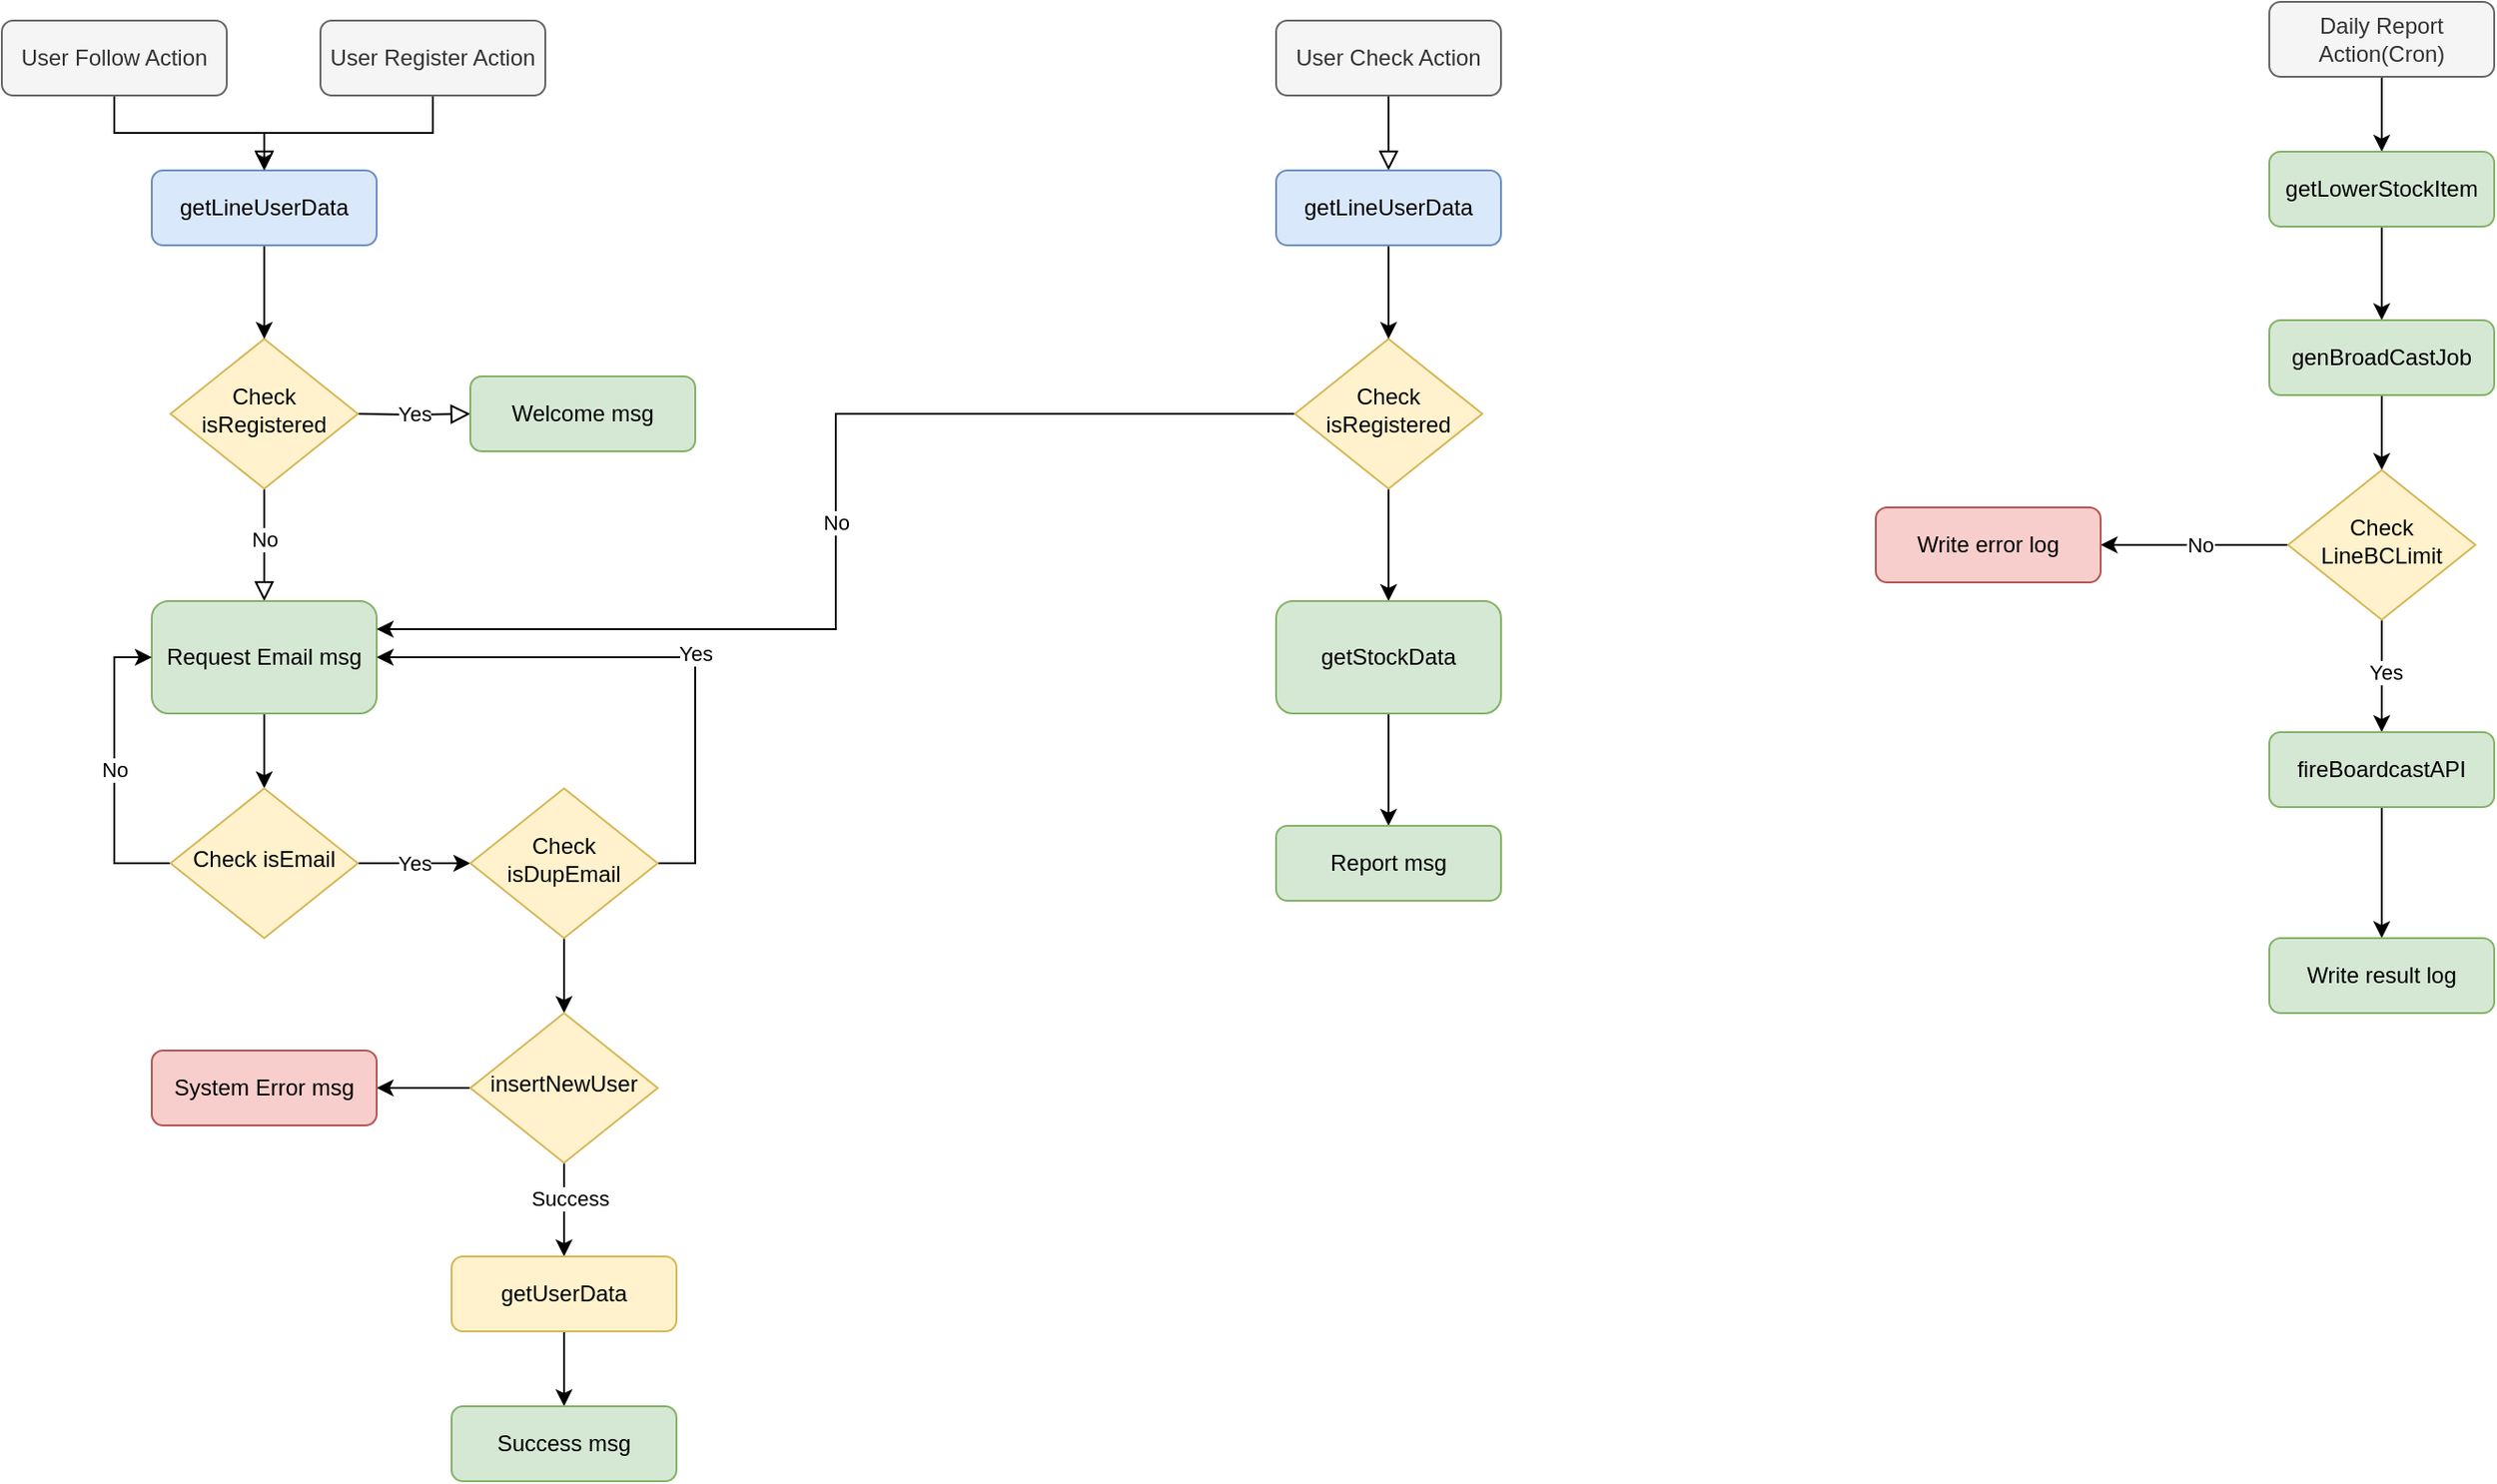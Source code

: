 <mxfile version="14.6.0" type="github">
  <diagram id="C5RBs43oDa-KdzZeNtuy" name="BotFlow">
    <mxGraphModel dx="1730" dy="1438" grid="1" gridSize="10" guides="1" tooltips="1" connect="1" arrows="1" fold="1" page="1" pageScale="1" pageWidth="1654" pageHeight="1169" math="0" shadow="0">
      <root>
        <mxCell id="WIyWlLk6GJQsqaUBKTNV-0" />
        <mxCell id="WIyWlLk6GJQsqaUBKTNV-1" parent="WIyWlLk6GJQsqaUBKTNV-0" />
        <mxCell id="WIyWlLk6GJQsqaUBKTNV-2" value="" style="rounded=0;html=1;jettySize=auto;orthogonalLoop=1;fontSize=11;endArrow=block;endFill=0;endSize=8;strokeWidth=1;shadow=0;labelBackgroundColor=none;edgeStyle=orthogonalEdgeStyle;entryX=0.5;entryY=0;entryDx=0;entryDy=0;" parent="WIyWlLk6GJQsqaUBKTNV-1" source="WIyWlLk6GJQsqaUBKTNV-3" target="j9nBk9TBt9QKVfz6FYMm-10" edge="1">
          <mxGeometry relative="1" as="geometry">
            <mxPoint x="260" y="170" as="targetPoint" />
          </mxGeometry>
        </mxCell>
        <mxCell id="WIyWlLk6GJQsqaUBKTNV-3" value="User Follow Action" style="rounded=1;whiteSpace=wrap;html=1;fontSize=12;glass=0;strokeWidth=1;shadow=0;fillColor=#f5f5f5;strokeColor=#666666;fontColor=#333333;" parent="WIyWlLk6GJQsqaUBKTNV-1" vertex="1">
          <mxGeometry x="120" y="110" width="120" height="40" as="geometry" />
        </mxCell>
        <mxCell id="WIyWlLk6GJQsqaUBKTNV-4" value="" style="rounded=0;html=1;jettySize=auto;orthogonalLoop=1;fontSize=11;endArrow=block;endFill=0;endSize=8;strokeWidth=1;shadow=0;labelBackgroundColor=none;edgeStyle=orthogonalEdgeStyle;entryX=0.5;entryY=0;entryDx=0;entryDy=0;" parent="WIyWlLk6GJQsqaUBKTNV-1" source="WIyWlLk6GJQsqaUBKTNV-6" target="j9nBk9TBt9QKVfz6FYMm-1" edge="1">
          <mxGeometry y="20" relative="1" as="geometry">
            <mxPoint as="offset" />
            <mxPoint x="260" y="390" as="sourcePoint" />
            <mxPoint x="180" y="450" as="targetPoint" />
          </mxGeometry>
        </mxCell>
        <mxCell id="j9nBk9TBt9QKVfz6FYMm-6" value="No" style="edgeLabel;html=1;align=center;verticalAlign=middle;resizable=0;points=[];" vertex="1" connectable="0" parent="WIyWlLk6GJQsqaUBKTNV-4">
          <mxGeometry x="-0.117" relative="1" as="geometry">
            <mxPoint as="offset" />
          </mxGeometry>
        </mxCell>
        <mxCell id="WIyWlLk6GJQsqaUBKTNV-5" value="" style="edgeStyle=orthogonalEdgeStyle;rounded=0;html=1;jettySize=auto;orthogonalLoop=1;fontSize=11;endArrow=block;endFill=0;endSize=8;strokeWidth=1;shadow=0;labelBackgroundColor=none;entryX=0;entryY=0.5;entryDx=0;entryDy=0;" parent="WIyWlLk6GJQsqaUBKTNV-1" target="WIyWlLk6GJQsqaUBKTNV-7" edge="1">
          <mxGeometry y="10" relative="1" as="geometry">
            <mxPoint as="offset" />
            <mxPoint x="310" y="320" as="sourcePoint" />
            <mxPoint x="380" y="310" as="targetPoint" />
          </mxGeometry>
        </mxCell>
        <mxCell id="j9nBk9TBt9QKVfz6FYMm-5" value="Yes" style="edgeLabel;html=1;align=center;verticalAlign=middle;resizable=0;points=[];" vertex="1" connectable="0" parent="WIyWlLk6GJQsqaUBKTNV-5">
          <mxGeometry x="-0.013" y="1" relative="1" as="geometry">
            <mxPoint as="offset" />
          </mxGeometry>
        </mxCell>
        <mxCell id="WIyWlLk6GJQsqaUBKTNV-6" value="Check isRegistered" style="rhombus;whiteSpace=wrap;html=1;shadow=0;fontFamily=Helvetica;fontSize=12;align=center;strokeWidth=1;spacing=6;spacingTop=-4;fillColor=#fff2cc;strokeColor=#d6b656;" parent="WIyWlLk6GJQsqaUBKTNV-1" vertex="1">
          <mxGeometry x="210" y="280" width="100" height="80" as="geometry" />
        </mxCell>
        <mxCell id="WIyWlLk6GJQsqaUBKTNV-7" value="Welcome msg" style="rounded=1;whiteSpace=wrap;html=1;fontSize=12;glass=0;strokeWidth=1;shadow=0;fillColor=#d5e8d4;strokeColor=#82b366;" parent="WIyWlLk6GJQsqaUBKTNV-1" vertex="1">
          <mxGeometry x="370" y="300" width="120" height="40" as="geometry" />
        </mxCell>
        <mxCell id="j9nBk9TBt9QKVfz6FYMm-3" style="edgeStyle=orthogonalEdgeStyle;rounded=0;orthogonalLoop=1;jettySize=auto;html=1;exitX=0.5;exitY=1;exitDx=0;exitDy=0;entryX=0.5;entryY=0;entryDx=0;entryDy=0;" edge="1" parent="WIyWlLk6GJQsqaUBKTNV-1" source="j9nBk9TBt9QKVfz6FYMm-1" target="j9nBk9TBt9QKVfz6FYMm-2">
          <mxGeometry relative="1" as="geometry" />
        </mxCell>
        <mxCell id="j9nBk9TBt9QKVfz6FYMm-1" value="Request Email msg" style="rounded=1;whiteSpace=wrap;html=1;fillColor=#d5e8d4;strokeColor=#82b366;" vertex="1" parent="WIyWlLk6GJQsqaUBKTNV-1">
          <mxGeometry x="200" y="420" width="120" height="60" as="geometry" />
        </mxCell>
        <mxCell id="j9nBk9TBt9QKVfz6FYMm-4" value="Yes" style="edgeStyle=orthogonalEdgeStyle;rounded=0;orthogonalLoop=1;jettySize=auto;html=1;exitX=1;exitY=0.5;exitDx=0;exitDy=0;entryX=0;entryY=0.5;entryDx=0;entryDy=0;" edge="1" parent="WIyWlLk6GJQsqaUBKTNV-1" source="j9nBk9TBt9QKVfz6FYMm-2" target="j9nBk9TBt9QKVfz6FYMm-9">
          <mxGeometry relative="1" as="geometry">
            <mxPoint x="380" y="560" as="targetPoint" />
          </mxGeometry>
        </mxCell>
        <mxCell id="j9nBk9TBt9QKVfz6FYMm-8" value="No" style="edgeStyle=orthogonalEdgeStyle;rounded=0;orthogonalLoop=1;jettySize=auto;html=1;exitX=0;exitY=0.5;exitDx=0;exitDy=0;entryX=0;entryY=0.5;entryDx=0;entryDy=0;" edge="1" parent="WIyWlLk6GJQsqaUBKTNV-1" source="j9nBk9TBt9QKVfz6FYMm-2" target="j9nBk9TBt9QKVfz6FYMm-1">
          <mxGeometry relative="1" as="geometry" />
        </mxCell>
        <mxCell id="j9nBk9TBt9QKVfz6FYMm-2" value="Check isEmail" style="rhombus;whiteSpace=wrap;html=1;shadow=0;fontFamily=Helvetica;fontSize=12;align=center;strokeWidth=1;spacing=6;spacingTop=-4;fillColor=#fff2cc;strokeColor=#d6b656;" vertex="1" parent="WIyWlLk6GJQsqaUBKTNV-1">
          <mxGeometry x="210" y="520" width="100" height="80" as="geometry" />
        </mxCell>
        <mxCell id="j9nBk9TBt9QKVfz6FYMm-13" style="edgeStyle=orthogonalEdgeStyle;rounded=0;orthogonalLoop=1;jettySize=auto;html=1;exitX=1;exitY=0.5;exitDx=0;exitDy=0;entryX=1;entryY=0.5;entryDx=0;entryDy=0;" edge="1" parent="WIyWlLk6GJQsqaUBKTNV-1" source="j9nBk9TBt9QKVfz6FYMm-9" target="j9nBk9TBt9QKVfz6FYMm-1">
          <mxGeometry relative="1" as="geometry">
            <mxPoint x="520" y="560" as="targetPoint" />
          </mxGeometry>
        </mxCell>
        <mxCell id="j9nBk9TBt9QKVfz6FYMm-14" value="Yes" style="edgeLabel;html=1;align=center;verticalAlign=middle;resizable=0;points=[];" vertex="1" connectable="0" parent="j9nBk9TBt9QKVfz6FYMm-13">
          <mxGeometry x="-0.133" y="-2" relative="1" as="geometry">
            <mxPoint as="offset" />
          </mxGeometry>
        </mxCell>
        <mxCell id="j9nBk9TBt9QKVfz6FYMm-17" style="edgeStyle=orthogonalEdgeStyle;rounded=0;orthogonalLoop=1;jettySize=auto;html=1;exitX=0.5;exitY=1;exitDx=0;exitDy=0;" edge="1" parent="WIyWlLk6GJQsqaUBKTNV-1" source="j9nBk9TBt9QKVfz6FYMm-9">
          <mxGeometry relative="1" as="geometry">
            <mxPoint x="420" y="640" as="targetPoint" />
          </mxGeometry>
        </mxCell>
        <mxCell id="j9nBk9TBt9QKVfz6FYMm-9" value="Check isDupEmail" style="rhombus;whiteSpace=wrap;html=1;shadow=0;fontFamily=Helvetica;fontSize=12;align=center;strokeWidth=1;spacing=6;spacingTop=-4;fillColor=#fff2cc;strokeColor=#d6b656;" vertex="1" parent="WIyWlLk6GJQsqaUBKTNV-1">
          <mxGeometry x="370" y="520" width="100" height="80" as="geometry" />
        </mxCell>
        <mxCell id="j9nBk9TBt9QKVfz6FYMm-11" style="edgeStyle=orthogonalEdgeStyle;rounded=0;orthogonalLoop=1;jettySize=auto;html=1;exitX=0.5;exitY=1;exitDx=0;exitDy=0;entryX=0.5;entryY=0;entryDx=0;entryDy=0;" edge="1" parent="WIyWlLk6GJQsqaUBKTNV-1" source="j9nBk9TBt9QKVfz6FYMm-10" target="WIyWlLk6GJQsqaUBKTNV-6">
          <mxGeometry relative="1" as="geometry" />
        </mxCell>
        <mxCell id="j9nBk9TBt9QKVfz6FYMm-10" value="getLineUserData" style="rounded=1;whiteSpace=wrap;html=1;fontSize=12;glass=0;strokeWidth=1;shadow=0;fillColor=#dae8fc;strokeColor=#6c8ebf;" vertex="1" parent="WIyWlLk6GJQsqaUBKTNV-1">
          <mxGeometry x="200" y="190" width="120" height="40" as="geometry" />
        </mxCell>
        <mxCell id="j9nBk9TBt9QKVfz6FYMm-19" style="edgeStyle=orthogonalEdgeStyle;rounded=0;orthogonalLoop=1;jettySize=auto;html=1;entryX=0.5;entryY=0;entryDx=0;entryDy=0;exitX=0.5;exitY=1;exitDx=0;exitDy=0;" edge="1" parent="WIyWlLk6GJQsqaUBKTNV-1" source="j9nBk9TBt9QKVfz6FYMm-20" target="j9nBk9TBt9QKVfz6FYMm-18">
          <mxGeometry relative="1" as="geometry">
            <mxPoint x="420" y="690" as="sourcePoint" />
          </mxGeometry>
        </mxCell>
        <mxCell id="j9nBk9TBt9QKVfz6FYMm-21" value="Success" style="edgeLabel;html=1;align=center;verticalAlign=middle;resizable=0;points=[];" vertex="1" connectable="0" parent="j9nBk9TBt9QKVfz6FYMm-19">
          <mxGeometry x="-0.244" y="3" relative="1" as="geometry">
            <mxPoint as="offset" />
          </mxGeometry>
        </mxCell>
        <mxCell id="j9nBk9TBt9QKVfz6FYMm-25" style="edgeStyle=orthogonalEdgeStyle;rounded=0;orthogonalLoop=1;jettySize=auto;html=1;exitX=0.5;exitY=1;exitDx=0;exitDy=0;entryX=0.5;entryY=0;entryDx=0;entryDy=0;" edge="1" parent="WIyWlLk6GJQsqaUBKTNV-1" source="j9nBk9TBt9QKVfz6FYMm-18" target="j9nBk9TBt9QKVfz6FYMm-24">
          <mxGeometry relative="1" as="geometry" />
        </mxCell>
        <mxCell id="j9nBk9TBt9QKVfz6FYMm-18" value="getUserData" style="rounded=1;whiteSpace=wrap;html=1;fontSize=12;glass=0;strokeWidth=1;shadow=0;fillColor=#fff2cc;strokeColor=#d6b656;" vertex="1" parent="WIyWlLk6GJQsqaUBKTNV-1">
          <mxGeometry x="360" y="770" width="120" height="40" as="geometry" />
        </mxCell>
        <mxCell id="j9nBk9TBt9QKVfz6FYMm-23" style="edgeStyle=orthogonalEdgeStyle;rounded=0;orthogonalLoop=1;jettySize=auto;html=1;exitX=0;exitY=0.5;exitDx=0;exitDy=0;entryX=1;entryY=0.5;entryDx=0;entryDy=0;" edge="1" parent="WIyWlLk6GJQsqaUBKTNV-1" source="j9nBk9TBt9QKVfz6FYMm-20" target="j9nBk9TBt9QKVfz6FYMm-22">
          <mxGeometry relative="1" as="geometry" />
        </mxCell>
        <mxCell id="j9nBk9TBt9QKVfz6FYMm-20" value="insertNewUser" style="rhombus;whiteSpace=wrap;html=1;shadow=0;fontFamily=Helvetica;fontSize=12;align=center;strokeWidth=1;spacing=6;spacingTop=-4;fillColor=#fff2cc;strokeColor=#d6b656;" vertex="1" parent="WIyWlLk6GJQsqaUBKTNV-1">
          <mxGeometry x="370" y="640" width="100" height="80" as="geometry" />
        </mxCell>
        <mxCell id="j9nBk9TBt9QKVfz6FYMm-22" value="System Error msg" style="rounded=1;whiteSpace=wrap;html=1;fontSize=12;glass=0;strokeWidth=1;shadow=0;fillColor=#f8cecc;strokeColor=#b85450;" vertex="1" parent="WIyWlLk6GJQsqaUBKTNV-1">
          <mxGeometry x="200" y="660" width="120" height="40" as="geometry" />
        </mxCell>
        <mxCell id="j9nBk9TBt9QKVfz6FYMm-24" value="Success msg" style="rounded=1;whiteSpace=wrap;html=1;fontSize=12;glass=0;strokeWidth=1;shadow=0;fillColor=#d5e8d4;strokeColor=#82b366;" vertex="1" parent="WIyWlLk6GJQsqaUBKTNV-1">
          <mxGeometry x="360" y="850" width="120" height="40" as="geometry" />
        </mxCell>
        <mxCell id="j9nBk9TBt9QKVfz6FYMm-26" value="" style="rounded=0;html=1;jettySize=auto;orthogonalLoop=1;fontSize=11;endArrow=block;endFill=0;endSize=8;strokeWidth=1;shadow=0;labelBackgroundColor=none;edgeStyle=orthogonalEdgeStyle;entryX=0.5;entryY=0;entryDx=0;entryDy=0;" edge="1" parent="WIyWlLk6GJQsqaUBKTNV-1" source="j9nBk9TBt9QKVfz6FYMm-27" target="j9nBk9TBt9QKVfz6FYMm-44">
          <mxGeometry relative="1" as="geometry">
            <mxPoint x="860" y="170" as="targetPoint" />
          </mxGeometry>
        </mxCell>
        <mxCell id="j9nBk9TBt9QKVfz6FYMm-27" value="User Check Action" style="rounded=1;whiteSpace=wrap;html=1;fontSize=12;glass=0;strokeWidth=1;shadow=0;fillColor=#f5f5f5;strokeColor=#666666;fontColor=#333333;" vertex="1" parent="WIyWlLk6GJQsqaUBKTNV-1">
          <mxGeometry x="800" y="110" width="120" height="40" as="geometry" />
        </mxCell>
        <mxCell id="j9nBk9TBt9QKVfz6FYMm-55" value="No" style="edgeStyle=orthogonalEdgeStyle;rounded=0;orthogonalLoop=1;jettySize=auto;html=1;exitX=0;exitY=0.5;exitDx=0;exitDy=0;entryX=1;entryY=0.25;entryDx=0;entryDy=0;" edge="1" parent="WIyWlLk6GJQsqaUBKTNV-1" source="j9nBk9TBt9QKVfz6FYMm-32" target="j9nBk9TBt9QKVfz6FYMm-1">
          <mxGeometry relative="1" as="geometry" />
        </mxCell>
        <mxCell id="j9nBk9TBt9QKVfz6FYMm-56" style="edgeStyle=orthogonalEdgeStyle;rounded=0;orthogonalLoop=1;jettySize=auto;html=1;exitX=0.5;exitY=1;exitDx=0;exitDy=0;entryX=0.5;entryY=0;entryDx=0;entryDy=0;" edge="1" parent="WIyWlLk6GJQsqaUBKTNV-1" source="j9nBk9TBt9QKVfz6FYMm-32" target="j9nBk9TBt9QKVfz6FYMm-35">
          <mxGeometry relative="1" as="geometry" />
        </mxCell>
        <mxCell id="j9nBk9TBt9QKVfz6FYMm-32" value="Check isRegistered" style="rhombus;whiteSpace=wrap;html=1;shadow=0;fontFamily=Helvetica;fontSize=12;align=center;strokeWidth=1;spacing=6;spacingTop=-4;fillColor=#fff2cc;strokeColor=#d6b656;" vertex="1" parent="WIyWlLk6GJQsqaUBKTNV-1">
          <mxGeometry x="810" y="280" width="100" height="80" as="geometry" />
        </mxCell>
        <mxCell id="j9nBk9TBt9QKVfz6FYMm-34" style="edgeStyle=orthogonalEdgeStyle;rounded=0;orthogonalLoop=1;jettySize=auto;html=1;exitX=0.5;exitY=1;exitDx=0;exitDy=0;entryX=0.5;entryY=0;entryDx=0;entryDy=0;" edge="1" parent="WIyWlLk6GJQsqaUBKTNV-1" source="j9nBk9TBt9QKVfz6FYMm-35" target="j9nBk9TBt9QKVfz6FYMm-52">
          <mxGeometry relative="1" as="geometry">
            <mxPoint x="860" y="520" as="targetPoint" />
          </mxGeometry>
        </mxCell>
        <mxCell id="j9nBk9TBt9QKVfz6FYMm-35" value="getStockData" style="rounded=1;whiteSpace=wrap;html=1;fillColor=#d5e8d4;strokeColor=#82b366;" vertex="1" parent="WIyWlLk6GJQsqaUBKTNV-1">
          <mxGeometry x="800" y="420" width="120" height="60" as="geometry" />
        </mxCell>
        <mxCell id="j9nBk9TBt9QKVfz6FYMm-43" style="edgeStyle=orthogonalEdgeStyle;rounded=0;orthogonalLoop=1;jettySize=auto;html=1;exitX=0.5;exitY=1;exitDx=0;exitDy=0;entryX=0.5;entryY=0;entryDx=0;entryDy=0;" edge="1" parent="WIyWlLk6GJQsqaUBKTNV-1" source="j9nBk9TBt9QKVfz6FYMm-44" target="j9nBk9TBt9QKVfz6FYMm-32">
          <mxGeometry relative="1" as="geometry" />
        </mxCell>
        <mxCell id="j9nBk9TBt9QKVfz6FYMm-44" value="getLineUserData" style="rounded=1;whiteSpace=wrap;html=1;fontSize=12;glass=0;strokeWidth=1;shadow=0;fillColor=#dae8fc;strokeColor=#6c8ebf;" vertex="1" parent="WIyWlLk6GJQsqaUBKTNV-1">
          <mxGeometry x="800" y="190" width="120" height="40" as="geometry" />
        </mxCell>
        <mxCell id="j9nBk9TBt9QKVfz6FYMm-52" value="Report msg" style="rounded=1;whiteSpace=wrap;html=1;fontSize=12;glass=0;strokeWidth=1;shadow=0;fillColor=#d5e8d4;strokeColor=#82b366;" vertex="1" parent="WIyWlLk6GJQsqaUBKTNV-1">
          <mxGeometry x="800" y="540" width="120" height="40" as="geometry" />
        </mxCell>
        <mxCell id="j9nBk9TBt9QKVfz6FYMm-54" style="edgeStyle=orthogonalEdgeStyle;rounded=0;orthogonalLoop=1;jettySize=auto;html=1;exitX=0.5;exitY=1;exitDx=0;exitDy=0;entryX=0.5;entryY=0;entryDx=0;entryDy=0;" edge="1" parent="WIyWlLk6GJQsqaUBKTNV-1" source="j9nBk9TBt9QKVfz6FYMm-53" target="j9nBk9TBt9QKVfz6FYMm-10">
          <mxGeometry relative="1" as="geometry" />
        </mxCell>
        <mxCell id="j9nBk9TBt9QKVfz6FYMm-53" value="User Register Action" style="rounded=1;whiteSpace=wrap;html=1;fontSize=12;glass=0;strokeWidth=1;shadow=0;fillColor=#f5f5f5;strokeColor=#666666;fontColor=#333333;" vertex="1" parent="WIyWlLk6GJQsqaUBKTNV-1">
          <mxGeometry x="290" y="110" width="120" height="40" as="geometry" />
        </mxCell>
        <mxCell id="j9nBk9TBt9QKVfz6FYMm-60" style="edgeStyle=orthogonalEdgeStyle;rounded=0;orthogonalLoop=1;jettySize=auto;html=1;exitX=0.5;exitY=1;exitDx=0;exitDy=0;entryX=0.5;entryY=0;entryDx=0;entryDy=0;" edge="1" parent="WIyWlLk6GJQsqaUBKTNV-1" source="j9nBk9TBt9QKVfz6FYMm-57" target="j9nBk9TBt9QKVfz6FYMm-59">
          <mxGeometry relative="1" as="geometry" />
        </mxCell>
        <mxCell id="j9nBk9TBt9QKVfz6FYMm-57" value="Daily Report Action(Cron)" style="rounded=1;whiteSpace=wrap;html=1;fontSize=12;glass=0;strokeWidth=1;shadow=0;fillColor=#f5f5f5;strokeColor=#666666;fontColor=#333333;" vertex="1" parent="WIyWlLk6GJQsqaUBKTNV-1">
          <mxGeometry x="1330" y="100" width="120" height="40" as="geometry" />
        </mxCell>
        <mxCell id="j9nBk9TBt9QKVfz6FYMm-63" style="edgeStyle=orthogonalEdgeStyle;rounded=0;orthogonalLoop=1;jettySize=auto;html=1;exitX=0.5;exitY=1;exitDx=0;exitDy=0;entryX=0.5;entryY=0;entryDx=0;entryDy=0;" edge="1" parent="WIyWlLk6GJQsqaUBKTNV-1" source="j9nBk9TBt9QKVfz6FYMm-59" target="j9nBk9TBt9QKVfz6FYMm-61">
          <mxGeometry relative="1" as="geometry" />
        </mxCell>
        <mxCell id="j9nBk9TBt9QKVfz6FYMm-59" value="getLowerStockItem" style="rounded=1;whiteSpace=wrap;html=1;fontSize=12;glass=0;strokeWidth=1;shadow=0;fillColor=#d5e8d4;strokeColor=#82b366;" vertex="1" parent="WIyWlLk6GJQsqaUBKTNV-1">
          <mxGeometry x="1330" y="180" width="120" height="40" as="geometry" />
        </mxCell>
        <mxCell id="j9nBk9TBt9QKVfz6FYMm-64" style="edgeStyle=orthogonalEdgeStyle;rounded=0;orthogonalLoop=1;jettySize=auto;html=1;exitX=0.5;exitY=1;exitDx=0;exitDy=0;entryX=0.5;entryY=0;entryDx=0;entryDy=0;" edge="1" parent="WIyWlLk6GJQsqaUBKTNV-1" source="j9nBk9TBt9QKVfz6FYMm-61" target="j9nBk9TBt9QKVfz6FYMm-62">
          <mxGeometry relative="1" as="geometry" />
        </mxCell>
        <mxCell id="j9nBk9TBt9QKVfz6FYMm-61" value="genBroadCastJob" style="rounded=1;whiteSpace=wrap;html=1;fontSize=12;glass=0;strokeWidth=1;shadow=0;fillColor=#d5e8d4;strokeColor=#82b366;" vertex="1" parent="WIyWlLk6GJQsqaUBKTNV-1">
          <mxGeometry x="1330" y="270" width="120" height="40" as="geometry" />
        </mxCell>
        <mxCell id="j9nBk9TBt9QKVfz6FYMm-66" style="edgeStyle=orthogonalEdgeStyle;rounded=0;orthogonalLoop=1;jettySize=auto;html=1;exitX=0;exitY=0.5;exitDx=0;exitDy=0;entryX=1;entryY=0.5;entryDx=0;entryDy=0;" edge="1" parent="WIyWlLk6GJQsqaUBKTNV-1" source="j9nBk9TBt9QKVfz6FYMm-62" target="j9nBk9TBt9QKVfz6FYMm-65">
          <mxGeometry relative="1" as="geometry">
            <mxPoint x="1260" y="390" as="targetPoint" />
          </mxGeometry>
        </mxCell>
        <mxCell id="j9nBk9TBt9QKVfz6FYMm-67" value="No" style="edgeLabel;html=1;align=center;verticalAlign=middle;resizable=0;points=[];" vertex="1" connectable="0" parent="j9nBk9TBt9QKVfz6FYMm-66">
          <mxGeometry x="-0.047" relative="1" as="geometry">
            <mxPoint as="offset" />
          </mxGeometry>
        </mxCell>
        <mxCell id="j9nBk9TBt9QKVfz6FYMm-69" style="edgeStyle=orthogonalEdgeStyle;rounded=0;orthogonalLoop=1;jettySize=auto;html=1;exitX=0.5;exitY=1;exitDx=0;exitDy=0;entryX=0.5;entryY=0;entryDx=0;entryDy=0;" edge="1" parent="WIyWlLk6GJQsqaUBKTNV-1" source="j9nBk9TBt9QKVfz6FYMm-62" target="j9nBk9TBt9QKVfz6FYMm-68">
          <mxGeometry relative="1" as="geometry" />
        </mxCell>
        <mxCell id="j9nBk9TBt9QKVfz6FYMm-70" value="Yes" style="edgeLabel;html=1;align=center;verticalAlign=middle;resizable=0;points=[];" vertex="1" connectable="0" parent="j9nBk9TBt9QKVfz6FYMm-69">
          <mxGeometry x="-0.08" y="2" relative="1" as="geometry">
            <mxPoint as="offset" />
          </mxGeometry>
        </mxCell>
        <mxCell id="j9nBk9TBt9QKVfz6FYMm-62" value="Check LineBCLimit" style="rhombus;whiteSpace=wrap;html=1;shadow=0;fontFamily=Helvetica;fontSize=12;align=center;strokeWidth=1;spacing=6;spacingTop=-4;fillColor=#fff2cc;strokeColor=#d6b656;" vertex="1" parent="WIyWlLk6GJQsqaUBKTNV-1">
          <mxGeometry x="1340" y="350" width="100" height="80" as="geometry" />
        </mxCell>
        <mxCell id="j9nBk9TBt9QKVfz6FYMm-65" value="Write error log" style="rounded=1;whiteSpace=wrap;html=1;fontSize=12;glass=0;strokeWidth=1;shadow=0;fillColor=#f8cecc;strokeColor=#b85450;" vertex="1" parent="WIyWlLk6GJQsqaUBKTNV-1">
          <mxGeometry x="1120" y="370" width="120" height="40" as="geometry" />
        </mxCell>
        <mxCell id="j9nBk9TBt9QKVfz6FYMm-72" style="edgeStyle=orthogonalEdgeStyle;rounded=0;orthogonalLoop=1;jettySize=auto;html=1;exitX=0.5;exitY=1;exitDx=0;exitDy=0;entryX=0.5;entryY=0;entryDx=0;entryDy=0;" edge="1" parent="WIyWlLk6GJQsqaUBKTNV-1" source="j9nBk9TBt9QKVfz6FYMm-68">
          <mxGeometry relative="1" as="geometry">
            <mxPoint x="1390" y="600.0" as="targetPoint" />
          </mxGeometry>
        </mxCell>
        <mxCell id="j9nBk9TBt9QKVfz6FYMm-68" value="fireBoardcastAPI" style="rounded=1;whiteSpace=wrap;html=1;fontSize=12;glass=0;strokeWidth=1;shadow=0;fillColor=#d5e8d4;strokeColor=#82b366;" vertex="1" parent="WIyWlLk6GJQsqaUBKTNV-1">
          <mxGeometry x="1330" y="490" width="120" height="40" as="geometry" />
        </mxCell>
        <mxCell id="j9nBk9TBt9QKVfz6FYMm-73" value="Write result log" style="rounded=1;whiteSpace=wrap;html=1;fontSize=12;glass=0;strokeWidth=1;shadow=0;fillColor=#d5e8d4;strokeColor=#82b366;" vertex="1" parent="WIyWlLk6GJQsqaUBKTNV-1">
          <mxGeometry x="1330" y="600" width="120" height="40" as="geometry" />
        </mxCell>
      </root>
    </mxGraphModel>
  </diagram>
</mxfile>
